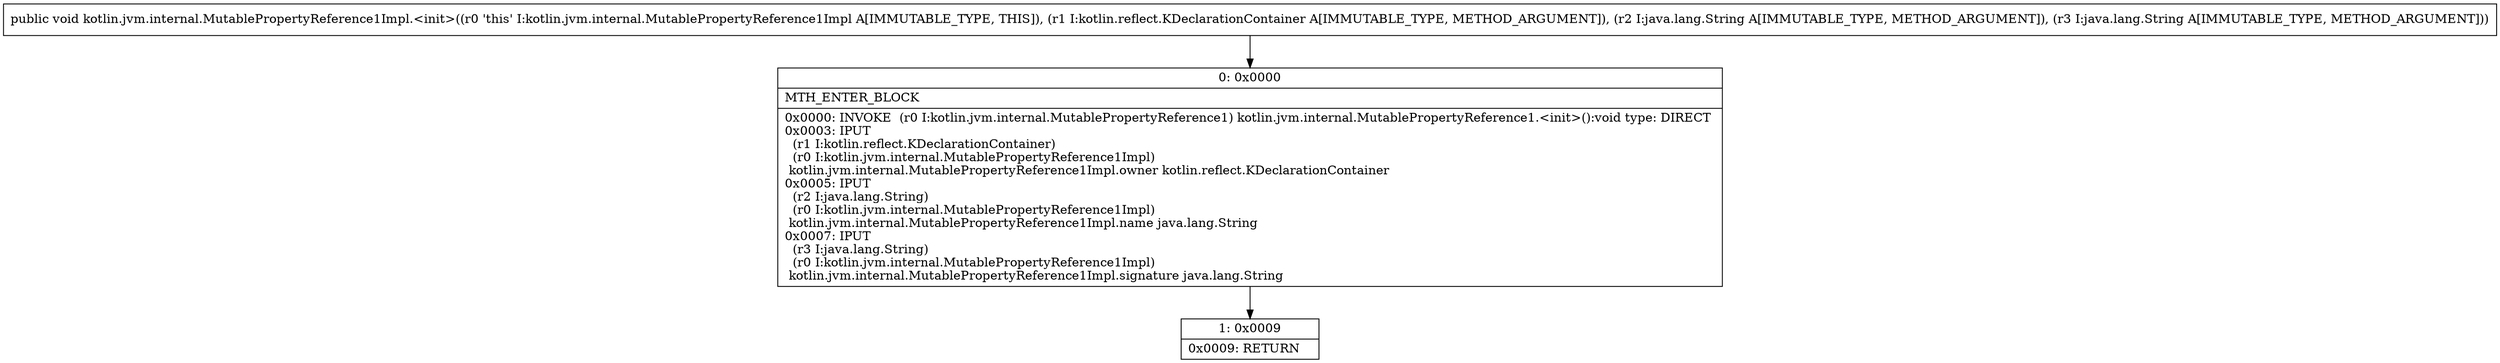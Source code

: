 digraph "CFG forkotlin.jvm.internal.MutablePropertyReference1Impl.\<init\>(Lkotlin\/reflect\/KDeclarationContainer;Ljava\/lang\/String;Ljava\/lang\/String;)V" {
Node_0 [shape=record,label="{0\:\ 0x0000|MTH_ENTER_BLOCK\l|0x0000: INVOKE  (r0 I:kotlin.jvm.internal.MutablePropertyReference1) kotlin.jvm.internal.MutablePropertyReference1.\<init\>():void type: DIRECT \l0x0003: IPUT  \l  (r1 I:kotlin.reflect.KDeclarationContainer)\l  (r0 I:kotlin.jvm.internal.MutablePropertyReference1Impl)\l kotlin.jvm.internal.MutablePropertyReference1Impl.owner kotlin.reflect.KDeclarationContainer \l0x0005: IPUT  \l  (r2 I:java.lang.String)\l  (r0 I:kotlin.jvm.internal.MutablePropertyReference1Impl)\l kotlin.jvm.internal.MutablePropertyReference1Impl.name java.lang.String \l0x0007: IPUT  \l  (r3 I:java.lang.String)\l  (r0 I:kotlin.jvm.internal.MutablePropertyReference1Impl)\l kotlin.jvm.internal.MutablePropertyReference1Impl.signature java.lang.String \l}"];
Node_1 [shape=record,label="{1\:\ 0x0009|0x0009: RETURN   \l}"];
MethodNode[shape=record,label="{public void kotlin.jvm.internal.MutablePropertyReference1Impl.\<init\>((r0 'this' I:kotlin.jvm.internal.MutablePropertyReference1Impl A[IMMUTABLE_TYPE, THIS]), (r1 I:kotlin.reflect.KDeclarationContainer A[IMMUTABLE_TYPE, METHOD_ARGUMENT]), (r2 I:java.lang.String A[IMMUTABLE_TYPE, METHOD_ARGUMENT]), (r3 I:java.lang.String A[IMMUTABLE_TYPE, METHOD_ARGUMENT])) }"];
MethodNode -> Node_0;
Node_0 -> Node_1;
}

